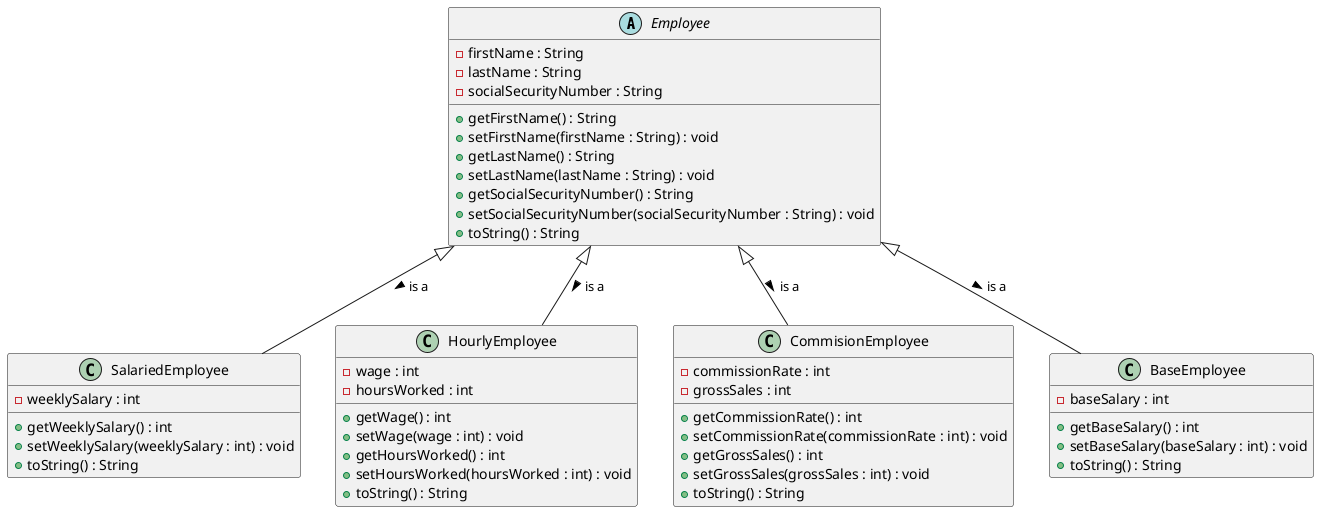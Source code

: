 @startuml

abstract class Employee {
    - firstName : String
    - lastName : String
    - socialSecurityNumber : String
    + getFirstName() : String
    + setFirstName(firstName : String) : void
    + getLastName() : String
    + setLastName(lastName : String) : void
    + getSocialSecurityNumber() : String
    + setSocialSecurityNumber(socialSecurityNumber : String) : void
    + toString() : String
}

class SalariedEmployee  {
    - weeklySalary : int
    + getWeeklySalary() : int
    + setWeeklySalary(weeklySalary : int) : void
    + toString() : String
}

class HourlyEmployee  {
    - wage : int
    - hoursWorked : int
    + getWage() : int
    + setWage(wage : int) : void
    + getHoursWorked() : int
    + setHoursWorked(hoursWorked : int) : void
    + toString() : String
}

class CommisionEmployee {
    - commissionRate : int
    - grossSales : int
    + getCommissionRate() : int
    + setCommissionRate(commissionRate : int) : void
    + getGrossSales() : int
    + setGrossSales(grossSales : int) : void
    + toString() : String
}

class BaseEmployee  {
    - baseSalary : int
    + getBaseSalary() : int
    + setBaseSalary(baseSalary : int) : void
    + toString() : String
}

Employee <|-- SalariedEmployee : is a >
Employee <|-- HourlyEmployee : is a >
Employee <|-- CommisionEmployee : is a >
Employee <|-- BaseEmployee : is a >

@enduml
